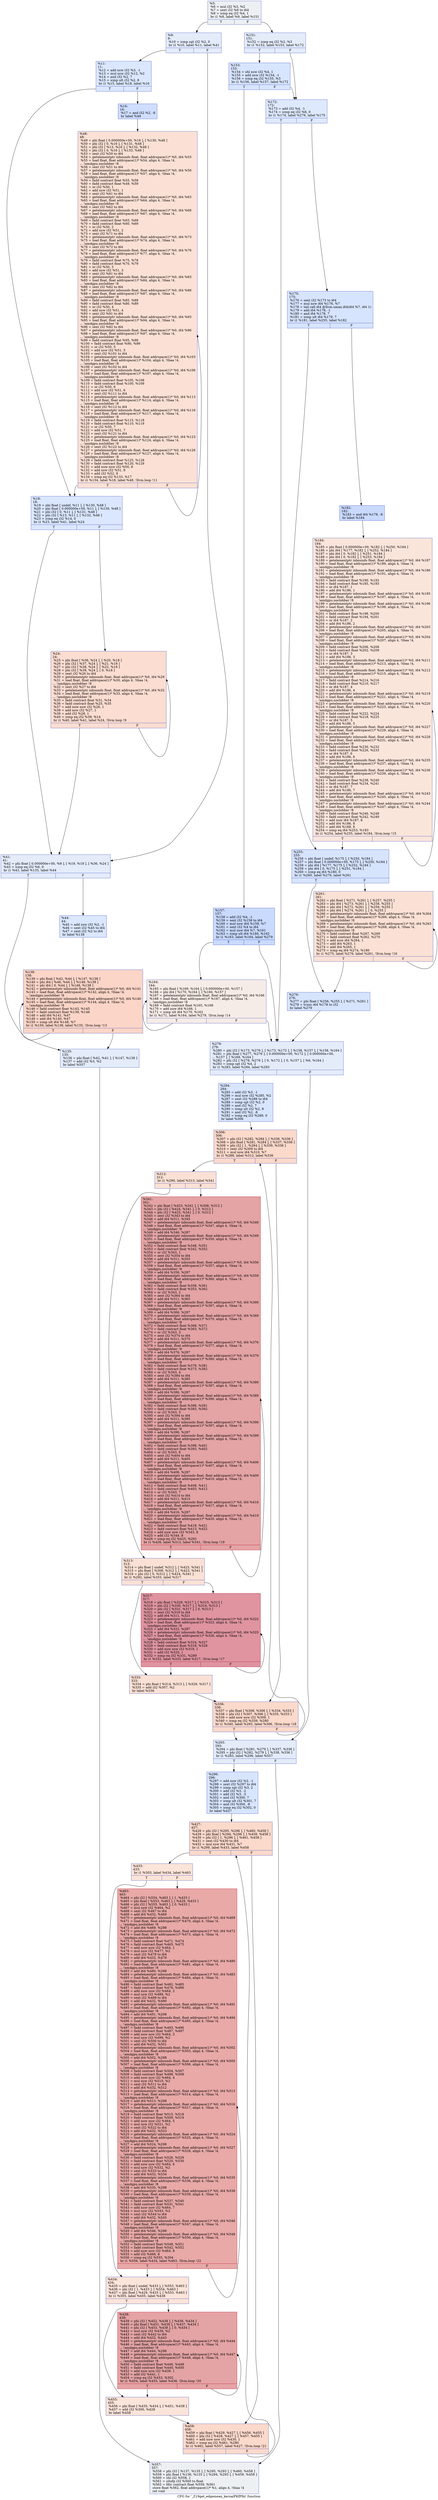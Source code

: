 digraph "CFG for '_Z19get_edgemean_kernalPKfPfiii' function" {
	label="CFG for '_Z19get_edgemean_kernalPKfPfiii' function";

	Node0x55074d0 [shape=record,color="#3d50c3ff", style=filled, fillcolor="#d6dce470",label="{%5:\l  %6 = mul i32 %3, %2\l  %7 = sext i32 %6 to i64\l  %8 = icmp eq i32 %4, 1\l  br i1 %8, label %9, label %151\l|{<s0>T|<s1>F}}"];
	Node0x55074d0:s0 -> Node0x5506730;
	Node0x55074d0:s1 -> Node0x5507d50;
	Node0x5506730 [shape=record,color="#3d50c3ff", style=filled, fillcolor="#c1d4f470",label="{%9:\l9:                                                \l  %10 = icmp sgt i32 %2, 0\l  br i1 %10, label %11, label %41\l|{<s0>T|<s1>F}}"];
	Node0x5506730:s0 -> Node0x5507f50;
	Node0x5506730:s1 -> Node0x5507fa0;
	Node0x5507f50 [shape=record,color="#3d50c3ff", style=filled, fillcolor="#aec9fc70",label="{%11:\l11:                                               \l  %12 = add nsw i32 %3, -1\l  %13 = mul nsw i32 %12, %2\l  %14 = and i32 %2, 7\l  %15 = icmp ult i32 %2, 8\l  br i1 %15, label %18, label %16\l|{<s0>T|<s1>F}}"];
	Node0x5507f50:s0 -> Node0x55083b0;
	Node0x5507f50:s1 -> Node0x5508400;
	Node0x5508400 [shape=record,color="#3d50c3ff", style=filled, fillcolor="#93b5fe70",label="{%16:\l16:                                               \l  %17 = and i32 %2, -8\l  br label %48\l}"];
	Node0x5508400 -> Node0x5507cf0;
	Node0x55083b0 [shape=record,color="#3d50c3ff", style=filled, fillcolor="#aec9fc70",label="{%18:\l18:                                               \l  %19 = phi float [ undef, %11 ], [ %130, %48 ]\l  %20 = phi float [ 0.000000e+00, %11 ], [ %130, %48 ]\l  %21 = phi i32 [ 0, %11 ], [ %131, %48 ]\l  %22 = phi i32 [ %13, %11 ], [ %132, %48 ]\l  %23 = icmp eq i32 %14, 0\l  br i1 %23, label %41, label %24\l|{<s0>T|<s1>F}}"];
	Node0x55083b0:s0 -> Node0x5507fa0;
	Node0x55083b0:s1 -> Node0x55099f0;
	Node0x55099f0 [shape=record,color="#3d50c3ff", style=filled, fillcolor="#f7b39670",label="{%24:\l24:                                               \l  %25 = phi float [ %36, %24 ], [ %20, %18 ]\l  %26 = phi i32 [ %37, %24 ], [ %21, %18 ]\l  %27 = phi i32 [ %38, %24 ], [ %22, %18 ]\l  %28 = phi i32 [ %39, %24 ], [ 0, %18 ]\l  %29 = zext i32 %26 to i64\l  %30 = getelementptr inbounds float, float addrspace(1)* %0, i64 %29\l  %31 = load float, float addrspace(1)* %30, align 4, !tbaa !4,\l... !amdgpu.noclobber !8\l  %32 = sext i32 %27 to i64\l  %33 = getelementptr inbounds float, float addrspace(1)* %0, i64 %32\l  %34 = load float, float addrspace(1)* %33, align 4, !tbaa !4,\l... !amdgpu.noclobber !8\l  %35 = fadd contract float %31, %34\l  %36 = fadd contract float %25, %35\l  %37 = add nuw nsw i32 %26, 1\l  %38 = add nsw i32 %27, 1\l  %39 = add i32 %28, 1\l  %40 = icmp eq i32 %39, %14\l  br i1 %40, label %41, label %24, !llvm.loop !9\l|{<s0>T|<s1>F}}"];
	Node0x55099f0:s0 -> Node0x5507fa0;
	Node0x55099f0:s1 -> Node0x55099f0;
	Node0x5507fa0 [shape=record,color="#3d50c3ff", style=filled, fillcolor="#c1d4f470",label="{%41:\l41:                                               \l  %42 = phi float [ 0.000000e+00, %9 ], [ %19, %18 ], [ %36, %24 ]\l  %43 = icmp eq i32 %6, 0\l  br i1 %43, label %135, label %44\l|{<s0>T|<s1>F}}"];
	Node0x5507fa0:s0 -> Node0x550c2c0;
	Node0x5507fa0:s1 -> Node0x550c310;
	Node0x550c310 [shape=record,color="#3d50c3ff", style=filled, fillcolor="#aec9fc70",label="{%44:\l44:                                               \l  %45 = add nsw i32 %2, -1\l  %46 = sext i32 %45 to i64\l  %47 = sext i32 %2 to i64\l  br label %138\l}"];
	Node0x550c310 -> Node0x550c580;
	Node0x5507cf0 [shape=record,color="#3d50c3ff", style=filled, fillcolor="#f7bca170",label="{%48:\l48:                                               \l  %49 = phi float [ 0.000000e+00, %16 ], [ %130, %48 ]\l  %50 = phi i32 [ 0, %16 ], [ %131, %48 ]\l  %51 = phi i32 [ %13, %16 ], [ %132, %48 ]\l  %52 = phi i32 [ 0, %16 ], [ %133, %48 ]\l  %53 = zext i32 %50 to i64\l  %54 = getelementptr inbounds float, float addrspace(1)* %0, i64 %53\l  %55 = load float, float addrspace(1)* %54, align 4, !tbaa !4,\l... !amdgpu.noclobber !8\l  %56 = sext i32 %51 to i64\l  %57 = getelementptr inbounds float, float addrspace(1)* %0, i64 %56\l  %58 = load float, float addrspace(1)* %57, align 4, !tbaa !4,\l... !amdgpu.noclobber !8\l  %59 = fadd contract float %55, %58\l  %60 = fadd contract float %49, %59\l  %61 = or i32 %50, 1\l  %62 = add nsw i32 %51, 1\l  %63 = zext i32 %61 to i64\l  %64 = getelementptr inbounds float, float addrspace(1)* %0, i64 %63\l  %65 = load float, float addrspace(1)* %64, align 4, !tbaa !4,\l... !amdgpu.noclobber !8\l  %66 = sext i32 %62 to i64\l  %67 = getelementptr inbounds float, float addrspace(1)* %0, i64 %66\l  %68 = load float, float addrspace(1)* %67, align 4, !tbaa !4,\l... !amdgpu.noclobber !8\l  %69 = fadd contract float %65, %68\l  %70 = fadd contract float %60, %69\l  %71 = or i32 %50, 2\l  %72 = add nsw i32 %51, 2\l  %73 = zext i32 %71 to i64\l  %74 = getelementptr inbounds float, float addrspace(1)* %0, i64 %73\l  %75 = load float, float addrspace(1)* %74, align 4, !tbaa !4,\l... !amdgpu.noclobber !8\l  %76 = sext i32 %72 to i64\l  %77 = getelementptr inbounds float, float addrspace(1)* %0, i64 %76\l  %78 = load float, float addrspace(1)* %77, align 4, !tbaa !4,\l... !amdgpu.noclobber !8\l  %79 = fadd contract float %75, %78\l  %80 = fadd contract float %70, %79\l  %81 = or i32 %50, 3\l  %82 = add nsw i32 %51, 3\l  %83 = zext i32 %81 to i64\l  %84 = getelementptr inbounds float, float addrspace(1)* %0, i64 %83\l  %85 = load float, float addrspace(1)* %84, align 4, !tbaa !4,\l... !amdgpu.noclobber !8\l  %86 = sext i32 %82 to i64\l  %87 = getelementptr inbounds float, float addrspace(1)* %0, i64 %86\l  %88 = load float, float addrspace(1)* %87, align 4, !tbaa !4,\l... !amdgpu.noclobber !8\l  %89 = fadd contract float %85, %88\l  %90 = fadd contract float %80, %89\l  %91 = or i32 %50, 4\l  %92 = add nsw i32 %51, 4\l  %93 = zext i32 %91 to i64\l  %94 = getelementptr inbounds float, float addrspace(1)* %0, i64 %93\l  %95 = load float, float addrspace(1)* %94, align 4, !tbaa !4,\l... !amdgpu.noclobber !8\l  %96 = sext i32 %92 to i64\l  %97 = getelementptr inbounds float, float addrspace(1)* %0, i64 %96\l  %98 = load float, float addrspace(1)* %97, align 4, !tbaa !4,\l... !amdgpu.noclobber !8\l  %99 = fadd contract float %95, %98\l  %100 = fadd contract float %90, %99\l  %101 = or i32 %50, 5\l  %102 = add nsw i32 %51, 5\l  %103 = zext i32 %101 to i64\l  %104 = getelementptr inbounds float, float addrspace(1)* %0, i64 %103\l  %105 = load float, float addrspace(1)* %104, align 4, !tbaa !4,\l... !amdgpu.noclobber !8\l  %106 = sext i32 %102 to i64\l  %107 = getelementptr inbounds float, float addrspace(1)* %0, i64 %106\l  %108 = load float, float addrspace(1)* %107, align 4, !tbaa !4,\l... !amdgpu.noclobber !8\l  %109 = fadd contract float %105, %108\l  %110 = fadd contract float %100, %109\l  %111 = or i32 %50, 6\l  %112 = add nsw i32 %51, 6\l  %113 = zext i32 %111 to i64\l  %114 = getelementptr inbounds float, float addrspace(1)* %0, i64 %113\l  %115 = load float, float addrspace(1)* %114, align 4, !tbaa !4,\l... !amdgpu.noclobber !8\l  %116 = sext i32 %112 to i64\l  %117 = getelementptr inbounds float, float addrspace(1)* %0, i64 %116\l  %118 = load float, float addrspace(1)* %117, align 4, !tbaa !4,\l... !amdgpu.noclobber !8\l  %119 = fadd contract float %115, %118\l  %120 = fadd contract float %110, %119\l  %121 = or i32 %50, 7\l  %122 = add nsw i32 %51, 7\l  %123 = zext i32 %121 to i64\l  %124 = getelementptr inbounds float, float addrspace(1)* %0, i64 %123\l  %125 = load float, float addrspace(1)* %124, align 4, !tbaa !4,\l... !amdgpu.noclobber !8\l  %126 = sext i32 %122 to i64\l  %127 = getelementptr inbounds float, float addrspace(1)* %0, i64 %126\l  %128 = load float, float addrspace(1)* %127, align 4, !tbaa !4,\l... !amdgpu.noclobber !8\l  %129 = fadd contract float %125, %128\l  %130 = fadd contract float %120, %129\l  %131 = add nuw nsw i32 %50, 8\l  %132 = add nsw i32 %51, 8\l  %133 = add i32 %52, 8\l  %134 = icmp eq i32 %133, %17\l  br i1 %134, label %18, label %48, !llvm.loop !11\l|{<s0>T|<s1>F}}"];
	Node0x5507cf0:s0 -> Node0x55083b0;
	Node0x5507cf0:s1 -> Node0x5507cf0;
	Node0x550c2c0 [shape=record,color="#3d50c3ff", style=filled, fillcolor="#c1d4f470",label="{%135:\l135:                                              \l  %136 = phi float [ %42, %41 ], [ %147, %138 ]\l  %137 = add i32 %3, %2\l  br label %557\l}"];
	Node0x550c2c0 -> Node0x5510120;
	Node0x550c580 [shape=record,color="#3d50c3ff", style=filled, fillcolor="#f5a08170",label="{%138:\l138:                                              \l  %139 = phi float [ %42, %44 ], [ %147, %138 ]\l  %140 = phi i64 [ %46, %44 ], [ %149, %138 ]\l  %141 = phi i64 [ 0, %44 ], [ %148, %138 ]\l  %142 = getelementptr inbounds float, float addrspace(1)* %0, i64 %141\l  %143 = load float, float addrspace(1)* %142, align 4, !tbaa !4,\l... !amdgpu.noclobber !8\l  %144 = getelementptr inbounds float, float addrspace(1)* %0, i64 %140\l  %145 = load float, float addrspace(1)* %144, align 4, !tbaa !4,\l... !amdgpu.noclobber !8\l  %146 = fadd contract float %143, %145\l  %147 = fadd contract float %139, %146\l  %148 = add i64 %141, %47\l  %149 = add i64 %140, %47\l  %150 = icmp ult i64 %148, %7\l  br i1 %150, label %138, label %135, !llvm.loop !13\l|{<s0>T|<s1>F}}"];
	Node0x550c580:s0 -> Node0x550c580;
	Node0x550c580:s1 -> Node0x550c2c0;
	Node0x5507d50 [shape=record,color="#3d50c3ff", style=filled, fillcolor="#c1d4f470",label="{%151:\l151:                                              \l  %152 = icmp eq i32 %2, %3\l  br i1 %152, label %153, label %172\l|{<s0>T|<s1>F}}"];
	Node0x5507d50:s0 -> Node0x5510b60;
	Node0x5507d50:s1 -> Node0x5510bb0;
	Node0x5510b60 [shape=record,color="#3d50c3ff", style=filled, fillcolor="#a7c5fe70",label="{%153:\l153:                                              \l  %154 = shl nsw i32 %4, 1\l  %155 = add nsw i32 %154, -1\l  %156 = icmp eq i32 %155, %3\l  br i1 %156, label %157, label %172\l|{<s0>T|<s1>F}}"];
	Node0x5510b60:s0 -> Node0x5510ea0;
	Node0x5510b60:s1 -> Node0x5510bb0;
	Node0x5510ea0 [shape=record,color="#3d50c3ff", style=filled, fillcolor="#88abfd70",label="{%157:\l157:                                              \l  %158 = add i32 %4, -1\l  %159 = sext i32 %158 to i64\l  %160 = mul nsw i64 %159, %7\l  %161 = sext i32 %4 to i64\l  %162 = mul nsw i64 %7, %161\l  %163 = icmp ult i64 %160, %162\l  br i1 %163, label %164, label %279\l|{<s0>T|<s1>F}}"];
	Node0x5510ea0:s0 -> Node0x55112c0;
	Node0x5510ea0:s1 -> Node0x5511310;
	Node0x55112c0 [shape=record,color="#3d50c3ff", style=filled, fillcolor="#ead5c970",label="{%164:\l164:                                              \l  %165 = phi float [ %169, %164 ], [ 0.000000e+00, %157 ]\l  %166 = phi i64 [ %170, %164 ], [ %160, %157 ]\l  %167 = getelementptr inbounds float, float addrspace(1)* %0, i64 %166\l  %168 = load float, float addrspace(1)* %167, align 4, !tbaa !4,\l... !amdgpu.noclobber !8\l  %169 = fadd contract float %165, %168\l  %170 = add nuw i64 %166, 1\l  %171 = icmp ult i64 %170, %162\l  br i1 %171, label %164, label %279, !llvm.loop !14\l|{<s0>T|<s1>F}}"];
	Node0x55112c0:s0 -> Node0x55112c0;
	Node0x55112c0:s1 -> Node0x5511310;
	Node0x5510bb0 [shape=record,color="#3d50c3ff", style=filled, fillcolor="#b5cdfa70",label="{%172:\l172:                                              \l  %173 = add i32 %4, -1\l  %174 = icmp eq i32 %6, 0\l  br i1 %174, label %279, label %175\l|{<s0>T|<s1>F}}"];
	Node0x5510bb0:s0 -> Node0x5511310;
	Node0x5510bb0:s1 -> Node0x5511b80;
	Node0x5511b80 [shape=record,color="#3d50c3ff", style=filled, fillcolor="#a5c3fe70",label="{%175:\l175:                                              \l  %176 = sext i32 %173 to i64\l  %177 = mul nsw i64 %176, %7\l  %178 = tail call i64 @llvm.umax.i64(i64 %7, i64 1)\l  %179 = add i64 %178, -1\l  %180 = and i64 %178, 7\l  %181 = icmp ult i64 %179, 7\l  br i1 %181, label %255, label %182\l|{<s0>T|<s1>F}}"];
	Node0x5511b80:s0 -> Node0x5512110;
	Node0x5511b80:s1 -> Node0x55121a0;
	Node0x55121a0 [shape=record,color="#3d50c3ff", style=filled, fillcolor="#88abfd70",label="{%182:\l182:                                              \l  %183 = and i64 %178, -8\l  br label %184\l}"];
	Node0x55121a0 -> Node0x55123a0;
	Node0x55123a0 [shape=record,color="#3d50c3ff", style=filled, fillcolor="#f4c5ad70",label="{%184:\l184:                                              \l  %185 = phi float [ 0.000000e+00, %182 ], [ %250, %184 ]\l  %186 = phi i64 [ %177, %182 ], [ %252, %184 ]\l  %187 = phi i64 [ 0, %182 ], [ %251, %184 ]\l  %188 = phi i64 [ 0, %182 ], [ %253, %184 ]\l  %189 = getelementptr inbounds float, float addrspace(1)* %0, i64 %187\l  %190 = load float, float addrspace(1)* %189, align 4, !tbaa !4,\l... !amdgpu.noclobber !8\l  %191 = getelementptr inbounds float, float addrspace(1)* %0, i64 %186\l  %192 = load float, float addrspace(1)* %191, align 4, !tbaa !4,\l... !amdgpu.noclobber !8\l  %193 = fadd contract float %190, %192\l  %194 = fadd contract float %185, %193\l  %195 = or i64 %187, 1\l  %196 = add i64 %186, 1\l  %197 = getelementptr inbounds float, float addrspace(1)* %0, i64 %195\l  %198 = load float, float addrspace(1)* %197, align 4, !tbaa !4,\l... !amdgpu.noclobber !8\l  %199 = getelementptr inbounds float, float addrspace(1)* %0, i64 %196\l  %200 = load float, float addrspace(1)* %199, align 4, !tbaa !4,\l... !amdgpu.noclobber !8\l  %201 = fadd contract float %198, %200\l  %202 = fadd contract float %194, %201\l  %203 = or i64 %187, 2\l  %204 = add i64 %186, 2\l  %205 = getelementptr inbounds float, float addrspace(1)* %0, i64 %203\l  %206 = load float, float addrspace(1)* %205, align 4, !tbaa !4,\l... !amdgpu.noclobber !8\l  %207 = getelementptr inbounds float, float addrspace(1)* %0, i64 %204\l  %208 = load float, float addrspace(1)* %207, align 4, !tbaa !4,\l... !amdgpu.noclobber !8\l  %209 = fadd contract float %206, %208\l  %210 = fadd contract float %202, %209\l  %211 = or i64 %187, 3\l  %212 = add i64 %186, 3\l  %213 = getelementptr inbounds float, float addrspace(1)* %0, i64 %211\l  %214 = load float, float addrspace(1)* %213, align 4, !tbaa !4,\l... !amdgpu.noclobber !8\l  %215 = getelementptr inbounds float, float addrspace(1)* %0, i64 %212\l  %216 = load float, float addrspace(1)* %215, align 4, !tbaa !4,\l... !amdgpu.noclobber !8\l  %217 = fadd contract float %214, %216\l  %218 = fadd contract float %210, %217\l  %219 = or i64 %187, 4\l  %220 = add i64 %186, 4\l  %221 = getelementptr inbounds float, float addrspace(1)* %0, i64 %219\l  %222 = load float, float addrspace(1)* %221, align 4, !tbaa !4,\l... !amdgpu.noclobber !8\l  %223 = getelementptr inbounds float, float addrspace(1)* %0, i64 %220\l  %224 = load float, float addrspace(1)* %223, align 4, !tbaa !4,\l... !amdgpu.noclobber !8\l  %225 = fadd contract float %222, %224\l  %226 = fadd contract float %218, %225\l  %227 = or i64 %187, 5\l  %228 = add i64 %186, 5\l  %229 = getelementptr inbounds float, float addrspace(1)* %0, i64 %227\l  %230 = load float, float addrspace(1)* %229, align 4, !tbaa !4,\l... !amdgpu.noclobber !8\l  %231 = getelementptr inbounds float, float addrspace(1)* %0, i64 %228\l  %232 = load float, float addrspace(1)* %231, align 4, !tbaa !4,\l... !amdgpu.noclobber !8\l  %233 = fadd contract float %230, %232\l  %234 = fadd contract float %226, %233\l  %235 = or i64 %187, 6\l  %236 = add i64 %186, 6\l  %237 = getelementptr inbounds float, float addrspace(1)* %0, i64 %235\l  %238 = load float, float addrspace(1)* %237, align 4, !tbaa !4,\l... !amdgpu.noclobber !8\l  %239 = getelementptr inbounds float, float addrspace(1)* %0, i64 %236\l  %240 = load float, float addrspace(1)* %239, align 4, !tbaa !4,\l... !amdgpu.noclobber !8\l  %241 = fadd contract float %238, %240\l  %242 = fadd contract float %234, %241\l  %243 = or i64 %187, 7\l  %244 = add i64 %186, 7\l  %245 = getelementptr inbounds float, float addrspace(1)* %0, i64 %243\l  %246 = load float, float addrspace(1)* %245, align 4, !tbaa !4,\l... !amdgpu.noclobber !8\l  %247 = getelementptr inbounds float, float addrspace(1)* %0, i64 %244\l  %248 = load float, float addrspace(1)* %247, align 4, !tbaa !4,\l... !amdgpu.noclobber !8\l  %249 = fadd contract float %246, %248\l  %250 = fadd contract float %242, %249\l  %251 = add nuw i64 %187, 8\l  %252 = add i64 %186, 8\l  %253 = add i64 %188, 8\l  %254 = icmp eq i64 %253, %183\l  br i1 %254, label %255, label %184, !llvm.loop !15\l|{<s0>T|<s1>F}}"];
	Node0x55123a0:s0 -> Node0x5512110;
	Node0x55123a0:s1 -> Node0x55123a0;
	Node0x5512110 [shape=record,color="#3d50c3ff", style=filled, fillcolor="#a5c3fe70",label="{%255:\l255:                                              \l  %256 = phi float [ undef, %175 ], [ %250, %184 ]\l  %257 = phi float [ 0.000000e+00, %175 ], [ %250, %184 ]\l  %258 = phi i64 [ %177, %175 ], [ %252, %184 ]\l  %259 = phi i64 [ 0, %175 ], [ %251, %184 ]\l  %260 = icmp eq i64 %180, 0\l  br i1 %260, label %276, label %261\l|{<s0>T|<s1>F}}"];
	Node0x5512110:s0 -> Node0x550fa40;
	Node0x5512110:s1 -> Node0x550fa90;
	Node0x550fa90 [shape=record,color="#3d50c3ff", style=filled, fillcolor="#f7bca170",label="{%261:\l261:                                              \l  %262 = phi float [ %271, %261 ], [ %257, %255 ]\l  %263 = phi i64 [ %273, %261 ], [ %258, %255 ]\l  %264 = phi i64 [ %272, %261 ], [ %259, %255 ]\l  %265 = phi i64 [ %274, %261 ], [ 0, %255 ]\l  %266 = getelementptr inbounds float, float addrspace(1)* %0, i64 %264\l  %267 = load float, float addrspace(1)* %266, align 4, !tbaa !4,\l... !amdgpu.noclobber !8\l  %268 = getelementptr inbounds float, float addrspace(1)* %0, i64 %263\l  %269 = load float, float addrspace(1)* %268, align 4, !tbaa !4,\l... !amdgpu.noclobber !8\l  %270 = fadd contract float %267, %269\l  %271 = fadd contract float %262, %270\l  %272 = add nuw i64 %264, 1\l  %273 = add i64 %263, 1\l  %274 = add i64 %265, 1\l  %275 = icmp eq i64 %274, %180\l  br i1 %275, label %276, label %261, !llvm.loop !16\l|{<s0>T|<s1>F}}"];
	Node0x550fa90:s0 -> Node0x550fa40;
	Node0x550fa90:s1 -> Node0x550fa90;
	Node0x550fa40 [shape=record,color="#3d50c3ff", style=filled, fillcolor="#a5c3fe70",label="{%276:\l276:                                              \l  %277 = phi float [ %256, %255 ], [ %271, %261 ]\l  %278 = trunc i64 %178 to i32\l  br label %279\l}"];
	Node0x550fa40 -> Node0x5511310;
	Node0x5511310 [shape=record,color="#3d50c3ff", style=filled, fillcolor="#c1d4f470",label="{%279:\l279:                                              \l  %280 = phi i32 [ %173, %276 ], [ %173, %172 ], [ %158, %157 ], [ %158, %164 ]\l  %281 = phi float [ %277, %276 ], [ 0.000000e+00, %172 ], [ 0.000000e+00,\l... %157 ], [ %169, %164 ]\l  %282 = phi i32 [ %278, %276 ], [ 0, %172 ], [ 0, %157 ], [ %6, %164 ]\l  %283 = icmp sgt i32 %4, 2\l  br i1 %283, label %284, label %293\l|{<s0>T|<s1>F}}"];
	Node0x5511310:s0 -> Node0x5516fb0;
	Node0x5511310:s1 -> Node0x5517000;
	Node0x5516fb0 [shape=record,color="#3d50c3ff", style=filled, fillcolor="#a7c5fe70",label="{%284:\l284:                                              \l  %285 = add i32 %3, -1\l  %286 = mul nsw i32 %285, %2\l  %287 = sext i32 %286 to i64\l  %288 = icmp sgt i32 %2, 0\l  %289 = and i32 %2, 7\l  %290 = icmp ult i32 %2, 8\l  %291 = and i32 %2, -8\l  %292 = icmp eq i32 %289, 0\l  br label %306\l}"];
	Node0x5516fb0 -> Node0x5517560;
	Node0x5517000 [shape=record,color="#3d50c3ff", style=filled, fillcolor="#c1d4f470",label="{%293:\l293:                                              \l  %294 = phi float [ %281, %279 ], [ %337, %336 ]\l  %295 = phi i32 [ %282, %279 ], [ %338, %336 ]\l  br i1 %283, label %296, label %557\l|{<s0>T|<s1>F}}"];
	Node0x5517000:s0 -> Node0x5517810;
	Node0x5517000:s1 -> Node0x5510120;
	Node0x5517810 [shape=record,color="#3d50c3ff", style=filled, fillcolor="#a7c5fe70",label="{%296:\l296:                                              \l  %297 = add nsw i32 %2, -1\l  %298 = sext i32 %297 to i64\l  %299 = icmp sgt i32 %3, 2\l  %300 = add i32 %3, -2\l  %301 = add i32 %3, -3\l  %302 = and i32 %300, 7\l  %303 = icmp ult i32 %301, 7\l  %304 = and i32 %300, -8\l  %305 = icmp eq i32 %302, 0\l  br label %427\l}"];
	Node0x5517810 -> Node0x5517e40;
	Node0x5517560 [shape=record,color="#3d50c3ff", style=filled, fillcolor="#f7a88970",label="{%306:\l306:                                              \l  %307 = phi i32 [ %282, %284 ], [ %338, %336 ]\l  %308 = phi float [ %281, %284 ], [ %337, %336 ]\l  %309 = phi i32 [ 1, %284 ], [ %339, %336 ]\l  %310 = zext i32 %309 to i64\l  %311 = mul nsw i64 %310, %7\l  br i1 %288, label %312, label %336\l|{<s0>T|<s1>F}}"];
	Node0x5517560:s0 -> Node0x5518210;
	Node0x5517560:s1 -> Node0x5517620;
	Node0x5518210 [shape=record,color="#3d50c3ff", style=filled, fillcolor="#f7bca170",label="{%312:\l312:                                              \l  br i1 %290, label %313, label %341\l|{<s0>T|<s1>F}}"];
	Node0x5518210:s0 -> Node0x5518350;
	Node0x5518210:s1 -> Node0x55183a0;
	Node0x5518350 [shape=record,color="#3d50c3ff", style=filled, fillcolor="#f7bca170",label="{%313:\l313:                                              \l  %314 = phi float [ undef, %312 ], [ %423, %341 ]\l  %315 = phi float [ %308, %312 ], [ %423, %341 ]\l  %316 = phi i32 [ 0, %312 ], [ %424, %341 ]\l  br i1 %292, label %333, label %317\l|{<s0>T|<s1>F}}"];
	Node0x5518350:s0 -> Node0x5518790;
	Node0x5518350:s1 -> Node0x5518820;
	Node0x5518820 [shape=record,color="#b70d28ff", style=filled, fillcolor="#b70d2870",label="{%317:\l317:                                              \l  %318 = phi float [ %329, %317 ], [ %315, %313 ]\l  %319 = phi i32 [ %330, %317 ], [ %316, %313 ]\l  %320 = phi i32 [ %331, %317 ], [ 0, %313 ]\l  %321 = zext i32 %319 to i64\l  %322 = add i64 %311, %321\l  %323 = getelementptr inbounds float, float addrspace(1)* %0, i64 %322\l  %324 = load float, float addrspace(1)* %323, align 4, !tbaa !4,\l... !amdgpu.noclobber !8\l  %325 = add i64 %322, %287\l  %326 = getelementptr inbounds float, float addrspace(1)* %0, i64 %325\l  %327 = load float, float addrspace(1)* %326, align 4, !tbaa !4,\l... !amdgpu.noclobber !8\l  %328 = fadd contract float %324, %327\l  %329 = fadd contract float %318, %328\l  %330 = add nuw nsw i32 %319, 1\l  %331 = add i32 %320, 1\l  %332 = icmp eq i32 %331, %289\l  br i1 %332, label %333, label %317, !llvm.loop !17\l|{<s0>T|<s1>F}}"];
	Node0x5518820:s0 -> Node0x5518790;
	Node0x5518820:s1 -> Node0x5518820;
	Node0x5518790 [shape=record,color="#3d50c3ff", style=filled, fillcolor="#f7bca170",label="{%333:\l333:                                              \l  %334 = phi float [ %314, %313 ], [ %329, %317 ]\l  %335 = add i32 %307, %2\l  br label %336\l}"];
	Node0x5518790 -> Node0x5517620;
	Node0x5517620 [shape=record,color="#3d50c3ff", style=filled, fillcolor="#f7a88970",label="{%336:\l336:                                              \l  %337 = phi float [ %308, %306 ], [ %334, %333 ]\l  %338 = phi i32 [ %307, %306 ], [ %335, %333 ]\l  %339 = add nuw nsw i32 %309, 1\l  %340 = icmp eq i32 %339, %280\l  br i1 %340, label %293, label %306, !llvm.loop !18\l|{<s0>T|<s1>F}}"];
	Node0x5517620:s0 -> Node0x5517000;
	Node0x5517620:s1 -> Node0x5517560;
	Node0x55183a0 [shape=record,color="#b70d28ff", style=filled, fillcolor="#c32e3170",label="{%341:\l341:                                              \l  %342 = phi float [ %423, %341 ], [ %308, %312 ]\l  %343 = phi i32 [ %424, %341 ], [ 0, %312 ]\l  %344 = phi i32 [ %425, %341 ], [ 0, %312 ]\l  %345 = zext i32 %343 to i64\l  %346 = add i64 %311, %345\l  %347 = getelementptr inbounds float, float addrspace(1)* %0, i64 %346\l  %348 = load float, float addrspace(1)* %347, align 4, !tbaa !4,\l... !amdgpu.noclobber !8\l  %349 = add i64 %346, %287\l  %350 = getelementptr inbounds float, float addrspace(1)* %0, i64 %349\l  %351 = load float, float addrspace(1)* %350, align 4, !tbaa !4,\l... !amdgpu.noclobber !8\l  %352 = fadd contract float %348, %351\l  %353 = fadd contract float %342, %352\l  %354 = or i32 %343, 1\l  %355 = zext i32 %354 to i64\l  %356 = add i64 %311, %355\l  %357 = getelementptr inbounds float, float addrspace(1)* %0, i64 %356\l  %358 = load float, float addrspace(1)* %357, align 4, !tbaa !4,\l... !amdgpu.noclobber !8\l  %359 = add i64 %356, %287\l  %360 = getelementptr inbounds float, float addrspace(1)* %0, i64 %359\l  %361 = load float, float addrspace(1)* %360, align 4, !tbaa !4,\l... !amdgpu.noclobber !8\l  %362 = fadd contract float %358, %361\l  %363 = fadd contract float %353, %362\l  %364 = or i32 %343, 2\l  %365 = zext i32 %364 to i64\l  %366 = add i64 %311, %365\l  %367 = getelementptr inbounds float, float addrspace(1)* %0, i64 %366\l  %368 = load float, float addrspace(1)* %367, align 4, !tbaa !4,\l... !amdgpu.noclobber !8\l  %369 = add i64 %366, %287\l  %370 = getelementptr inbounds float, float addrspace(1)* %0, i64 %369\l  %371 = load float, float addrspace(1)* %370, align 4, !tbaa !4,\l... !amdgpu.noclobber !8\l  %372 = fadd contract float %368, %371\l  %373 = fadd contract float %363, %372\l  %374 = or i32 %343, 3\l  %375 = zext i32 %374 to i64\l  %376 = add i64 %311, %375\l  %377 = getelementptr inbounds float, float addrspace(1)* %0, i64 %376\l  %378 = load float, float addrspace(1)* %377, align 4, !tbaa !4,\l... !amdgpu.noclobber !8\l  %379 = add i64 %376, %287\l  %380 = getelementptr inbounds float, float addrspace(1)* %0, i64 %379\l  %381 = load float, float addrspace(1)* %380, align 4, !tbaa !4,\l... !amdgpu.noclobber !8\l  %382 = fadd contract float %378, %381\l  %383 = fadd contract float %373, %382\l  %384 = or i32 %343, 4\l  %385 = zext i32 %384 to i64\l  %386 = add i64 %311, %385\l  %387 = getelementptr inbounds float, float addrspace(1)* %0, i64 %386\l  %388 = load float, float addrspace(1)* %387, align 4, !tbaa !4,\l... !amdgpu.noclobber !8\l  %389 = add i64 %386, %287\l  %390 = getelementptr inbounds float, float addrspace(1)* %0, i64 %389\l  %391 = load float, float addrspace(1)* %390, align 4, !tbaa !4,\l... !amdgpu.noclobber !8\l  %392 = fadd contract float %388, %391\l  %393 = fadd contract float %383, %392\l  %394 = or i32 %343, 5\l  %395 = zext i32 %394 to i64\l  %396 = add i64 %311, %395\l  %397 = getelementptr inbounds float, float addrspace(1)* %0, i64 %396\l  %398 = load float, float addrspace(1)* %397, align 4, !tbaa !4,\l... !amdgpu.noclobber !8\l  %399 = add i64 %396, %287\l  %400 = getelementptr inbounds float, float addrspace(1)* %0, i64 %399\l  %401 = load float, float addrspace(1)* %400, align 4, !tbaa !4,\l... !amdgpu.noclobber !8\l  %402 = fadd contract float %398, %401\l  %403 = fadd contract float %393, %402\l  %404 = or i32 %343, 6\l  %405 = zext i32 %404 to i64\l  %406 = add i64 %311, %405\l  %407 = getelementptr inbounds float, float addrspace(1)* %0, i64 %406\l  %408 = load float, float addrspace(1)* %407, align 4, !tbaa !4,\l... !amdgpu.noclobber !8\l  %409 = add i64 %406, %287\l  %410 = getelementptr inbounds float, float addrspace(1)* %0, i64 %409\l  %411 = load float, float addrspace(1)* %410, align 4, !tbaa !4,\l... !amdgpu.noclobber !8\l  %412 = fadd contract float %408, %411\l  %413 = fadd contract float %403, %412\l  %414 = or i32 %343, 7\l  %415 = zext i32 %414 to i64\l  %416 = add i64 %311, %415\l  %417 = getelementptr inbounds float, float addrspace(1)* %0, i64 %416\l  %418 = load float, float addrspace(1)* %417, align 4, !tbaa !4,\l... !amdgpu.noclobber !8\l  %419 = add i64 %416, %287\l  %420 = getelementptr inbounds float, float addrspace(1)* %0, i64 %419\l  %421 = load float, float addrspace(1)* %420, align 4, !tbaa !4,\l... !amdgpu.noclobber !8\l  %422 = fadd contract float %418, %421\l  %423 = fadd contract float %413, %422\l  %424 = add nuw nsw i32 %343, 8\l  %425 = add i32 %344, 8\l  %426 = icmp eq i32 %425, %291\l  br i1 %426, label %313, label %341, !llvm.loop !19\l|{<s0>T|<s1>F}}"];
	Node0x55183a0:s0 -> Node0x5518350;
	Node0x55183a0:s1 -> Node0x55183a0;
	Node0x5517e40 [shape=record,color="#3d50c3ff", style=filled, fillcolor="#f7a88970",label="{%427:\l427:                                              \l  %428 = phi i32 [ %295, %296 ], [ %460, %458 ]\l  %429 = phi float [ %294, %296 ], [ %459, %458 ]\l  %430 = phi i32 [ 1, %296 ], [ %461, %458 ]\l  %431 = zext i32 %430 to i64\l  %432 = mul nsw i64 %431, %7\l  br i1 %299, label %433, label %458\l|{<s0>T|<s1>F}}"];
	Node0x5517e40:s0 -> Node0x551e790;
	Node0x5517e40:s1 -> Node0x551e370;
	Node0x551e790 [shape=record,color="#3d50c3ff", style=filled, fillcolor="#f5c1a970",label="{%433:\l433:                                              \l  br i1 %303, label %434, label %463\l|{<s0>T|<s1>F}}"];
	Node0x551e790:s0 -> Node0x551e8d0;
	Node0x551e790:s1 -> Node0x551e920;
	Node0x551e8d0 [shape=record,color="#3d50c3ff", style=filled, fillcolor="#f5c1a970",label="{%434:\l434:                                              \l  %435 = phi float [ undef, %433 ], [ %553, %463 ]\l  %436 = phi i32 [ 1, %433 ], [ %554, %463 ]\l  %437 = phi float [ %429, %433 ], [ %553, %463 ]\l  br i1 %305, label %455, label %438\l|{<s0>T|<s1>F}}"];
	Node0x551e8d0:s0 -> Node0x551ecb0;
	Node0x551e8d0:s1 -> Node0x551ed40;
	Node0x551ed40 [shape=record,color="#b70d28ff", style=filled, fillcolor="#c32e3170",label="{%438:\l438:                                              \l  %439 = phi i32 [ %452, %438 ], [ %436, %434 ]\l  %440 = phi float [ %451, %438 ], [ %437, %434 ]\l  %441 = phi i32 [ %453, %438 ], [ 0, %434 ]\l  %442 = mul nsw i32 %439, %2\l  %443 = sext i32 %442 to i64\l  %444 = add i64 %432, %443\l  %445 = getelementptr inbounds float, float addrspace(1)* %0, i64 %444\l  %446 = load float, float addrspace(1)* %445, align 4, !tbaa !4,\l... !amdgpu.noclobber !8\l  %447 = add i64 %444, %298\l  %448 = getelementptr inbounds float, float addrspace(1)* %0, i64 %447\l  %449 = load float, float addrspace(1)* %448, align 4, !tbaa !4,\l... !amdgpu.noclobber !8\l  %450 = fadd contract float %446, %449\l  %451 = fadd contract float %440, %450\l  %452 = add nuw nsw i32 %439, 1\l  %453 = add i32 %441, 1\l  %454 = icmp eq i32 %453, %302\l  br i1 %454, label %455, label %438, !llvm.loop !20\l|{<s0>T|<s1>F}}"];
	Node0x551ed40:s0 -> Node0x551ecb0;
	Node0x551ed40:s1 -> Node0x551ed40;
	Node0x551ecb0 [shape=record,color="#3d50c3ff", style=filled, fillcolor="#f5c1a970",label="{%455:\l455:                                              \l  %456 = phi float [ %435, %434 ], [ %451, %438 ]\l  %457 = add i32 %300, %428\l  br label %458\l}"];
	Node0x551ecb0 -> Node0x551e370;
	Node0x551e370 [shape=record,color="#3d50c3ff", style=filled, fillcolor="#f7a88970",label="{%458:\l458:                                              \l  %459 = phi float [ %429, %427 ], [ %456, %455 ]\l  %460 = phi i32 [ %428, %427 ], [ %457, %455 ]\l  %461 = add nuw nsw i32 %430, 1\l  %462 = icmp eq i32 %461, %280\l  br i1 %462, label %557, label %427, !llvm.loop !21\l|{<s0>T|<s1>F}}"];
	Node0x551e370:s0 -> Node0x5510120;
	Node0x551e370:s1 -> Node0x5517e40;
	Node0x551e920 [shape=record,color="#b70d28ff", style=filled, fillcolor="#ca3b3770",label="{%463:\l463:                                              \l  %464 = phi i32 [ %554, %463 ], [ 1, %433 ]\l  %465 = phi float [ %553, %463 ], [ %429, %433 ]\l  %466 = phi i32 [ %555, %463 ], [ 0, %433 ]\l  %467 = mul nsw i32 %464, %2\l  %468 = sext i32 %467 to i64\l  %469 = add i64 %432, %468\l  %470 = getelementptr inbounds float, float addrspace(1)* %0, i64 %469\l  %471 = load float, float addrspace(1)* %470, align 4, !tbaa !4,\l... !amdgpu.noclobber !8\l  %472 = add i64 %469, %298\l  %473 = getelementptr inbounds float, float addrspace(1)* %0, i64 %472\l  %474 = load float, float addrspace(1)* %473, align 4, !tbaa !4,\l... !amdgpu.noclobber !8\l  %475 = fadd contract float %471, %474\l  %476 = fadd contract float %465, %475\l  %477 = add nuw nsw i32 %464, 1\l  %478 = mul nsw i32 %477, %2\l  %479 = sext i32 %478 to i64\l  %480 = add i64 %432, %479\l  %481 = getelementptr inbounds float, float addrspace(1)* %0, i64 %480\l  %482 = load float, float addrspace(1)* %481, align 4, !tbaa !4,\l... !amdgpu.noclobber !8\l  %483 = add i64 %480, %298\l  %484 = getelementptr inbounds float, float addrspace(1)* %0, i64 %483\l  %485 = load float, float addrspace(1)* %484, align 4, !tbaa !4,\l... !amdgpu.noclobber !8\l  %486 = fadd contract float %482, %485\l  %487 = fadd contract float %476, %486\l  %488 = add nuw nsw i32 %464, 2\l  %489 = mul nsw i32 %488, %2\l  %490 = sext i32 %489 to i64\l  %491 = add i64 %432, %490\l  %492 = getelementptr inbounds float, float addrspace(1)* %0, i64 %491\l  %493 = load float, float addrspace(1)* %492, align 4, !tbaa !4,\l... !amdgpu.noclobber !8\l  %494 = add i64 %491, %298\l  %495 = getelementptr inbounds float, float addrspace(1)* %0, i64 %494\l  %496 = load float, float addrspace(1)* %495, align 4, !tbaa !4,\l... !amdgpu.noclobber !8\l  %497 = fadd contract float %493, %496\l  %498 = fadd contract float %487, %497\l  %499 = add nuw nsw i32 %464, 3\l  %500 = mul nsw i32 %499, %2\l  %501 = sext i32 %500 to i64\l  %502 = add i64 %432, %501\l  %503 = getelementptr inbounds float, float addrspace(1)* %0, i64 %502\l  %504 = load float, float addrspace(1)* %503, align 4, !tbaa !4,\l... !amdgpu.noclobber !8\l  %505 = add i64 %502, %298\l  %506 = getelementptr inbounds float, float addrspace(1)* %0, i64 %505\l  %507 = load float, float addrspace(1)* %506, align 4, !tbaa !4,\l... !amdgpu.noclobber !8\l  %508 = fadd contract float %504, %507\l  %509 = fadd contract float %498, %508\l  %510 = add nuw nsw i32 %464, 4\l  %511 = mul nsw i32 %510, %2\l  %512 = sext i32 %511 to i64\l  %513 = add i64 %432, %512\l  %514 = getelementptr inbounds float, float addrspace(1)* %0, i64 %513\l  %515 = load float, float addrspace(1)* %514, align 4, !tbaa !4,\l... !amdgpu.noclobber !8\l  %516 = add i64 %513, %298\l  %517 = getelementptr inbounds float, float addrspace(1)* %0, i64 %516\l  %518 = load float, float addrspace(1)* %517, align 4, !tbaa !4,\l... !amdgpu.noclobber !8\l  %519 = fadd contract float %515, %518\l  %520 = fadd contract float %509, %519\l  %521 = add nuw nsw i32 %464, 5\l  %522 = mul nsw i32 %521, %2\l  %523 = sext i32 %522 to i64\l  %524 = add i64 %432, %523\l  %525 = getelementptr inbounds float, float addrspace(1)* %0, i64 %524\l  %526 = load float, float addrspace(1)* %525, align 4, !tbaa !4,\l... !amdgpu.noclobber !8\l  %527 = add i64 %524, %298\l  %528 = getelementptr inbounds float, float addrspace(1)* %0, i64 %527\l  %529 = load float, float addrspace(1)* %528, align 4, !tbaa !4,\l... !amdgpu.noclobber !8\l  %530 = fadd contract float %526, %529\l  %531 = fadd contract float %520, %530\l  %532 = add nuw nsw i32 %464, 6\l  %533 = mul nsw i32 %532, %2\l  %534 = sext i32 %533 to i64\l  %535 = add i64 %432, %534\l  %536 = getelementptr inbounds float, float addrspace(1)* %0, i64 %535\l  %537 = load float, float addrspace(1)* %536, align 4, !tbaa !4,\l... !amdgpu.noclobber !8\l  %538 = add i64 %535, %298\l  %539 = getelementptr inbounds float, float addrspace(1)* %0, i64 %538\l  %540 = load float, float addrspace(1)* %539, align 4, !tbaa !4,\l... !amdgpu.noclobber !8\l  %541 = fadd contract float %537, %540\l  %542 = fadd contract float %531, %541\l  %543 = add nuw nsw i32 %464, 7\l  %544 = mul nsw i32 %543, %2\l  %545 = sext i32 %544 to i64\l  %546 = add i64 %432, %545\l  %547 = getelementptr inbounds float, float addrspace(1)* %0, i64 %546\l  %548 = load float, float addrspace(1)* %547, align 4, !tbaa !4,\l... !amdgpu.noclobber !8\l  %549 = add i64 %546, %298\l  %550 = getelementptr inbounds float, float addrspace(1)* %0, i64 %549\l  %551 = load float, float addrspace(1)* %550, align 4, !tbaa !4,\l... !amdgpu.noclobber !8\l  %552 = fadd contract float %548, %551\l  %553 = fadd contract float %542, %552\l  %554 = add nuw nsw i32 %464, 8\l  %555 = add i32 %466, 8\l  %556 = icmp eq i32 %555, %304\l  br i1 %556, label %434, label %463, !llvm.loop !22\l|{<s0>T|<s1>F}}"];
	Node0x551e920:s0 -> Node0x551e8d0;
	Node0x551e920:s1 -> Node0x551e920;
	Node0x5510120 [shape=record,color="#3d50c3ff", style=filled, fillcolor="#d6dce470",label="{%557:\l557:                                              \l  %558 = phi i32 [ %137, %135 ], [ %295, %293 ], [ %460, %458 ]\l  %559 = phi float [ %136, %135 ], [ %294, %293 ], [ %459, %458 ]\l  %560 = shl i32 %558, 1\l  %561 = sitofp i32 %560 to float\l  %562 = fdiv contract float %559, %561\l  store float %562, float addrspace(1)* %1, align 4, !tbaa !4\l  ret void\l}"];
}
